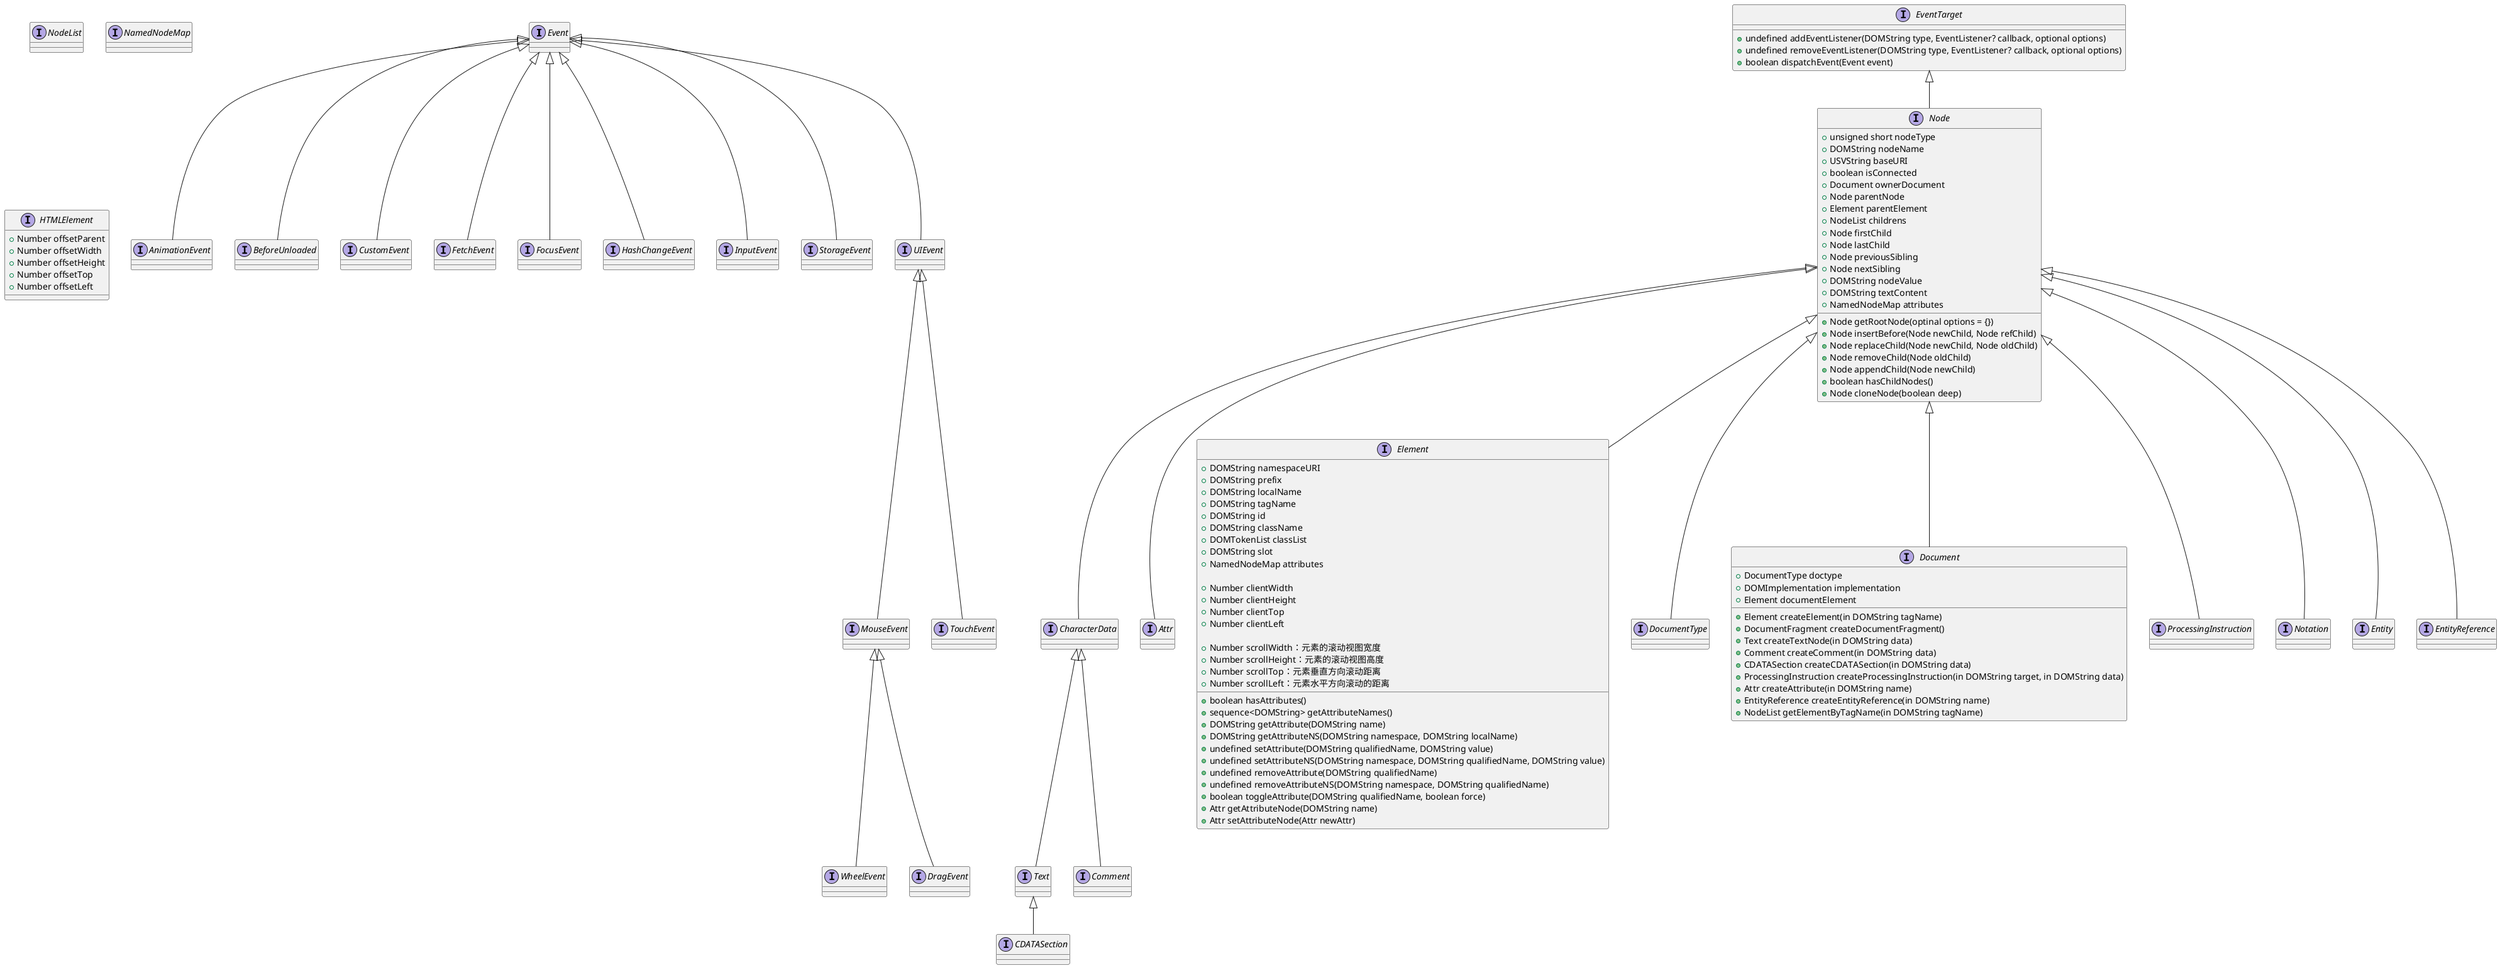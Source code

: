 @startuml DOM
    interface Event {}
    interface AnimationEvent {}
    interface BeforeUnloaded {}
    interface CustomEvent {}
    interface FetchEvent {}
    interface FocusEvent {}
    interface HashChangeEvent {}
    interface InputEvent {}
    interface StorageEvent {}
    interface UIEvent {}
    interface MouseEvent {}
    interface TouchEvent {}
    interface WheelEvent {}
    interface DragEvent {}

    Event <|-- AnimationEvent
    Event <|-- BeforeUnloaded
    Event <|-- CustomEvent
    Event <|-- FetchEvent
    Event <|-- FocusEvent
    Event <|-- HashChangeEvent
    Event <|-- InputEvent
    Event <|-- StorageEvent
    Event <|-- UIEvent
    UIEvent <|-- TouchEvent
    UIEvent <|-- MouseEvent
    MouseEvent <|-- WheelEvent
    MouseEvent <|-- DragEvent

    interface EventTarget {
        + undefined addEventListener(DOMString type, EventListener? callback, optional options)
        + undefined removeEventListener(DOMString type, EventListener? callback, optional options)
        + boolean dispatchEvent(Event event)
    }
    interface CustomEvent {}
    interface NodeList {}
    interface NamedNodeMap {}
    interface Node {
        + unsigned short nodeType
        + DOMString nodeName
        + USVString baseURI
        + boolean isConnected
        + Document ownerDocument
        + Node parentNode
        + Element parentElement
        + NodeList childrens
        + Node firstChild
        + Node lastChild
        + Node previousSibling
        + Node nextSibling
        + DOMString nodeValue
        + DOMString textContent
        + NamedNodeMap attributes
        + Node getRootNode(optinal options = {})
        + Node insertBefore(Node newChild, Node refChild)
        + Node replaceChild(Node newChild, Node oldChild)
        + Node removeChild(Node oldChild)
        + Node appendChild(Node newChild)
        + boolean hasChildNodes()
        + Node cloneNode(boolean deep)
    }
    interface CharacterData {}
    interface Attr {}
    interface Element {
        + DOMString namespaceURI
        + DOMString prefix
        + DOMString localName
        + DOMString tagName
        + DOMString id
        + DOMString className
        + DOMTokenList classList
        + DOMString slot
        + NamedNodeMap attributes

        + Number clientWidth
        + Number clientHeight
        + Number clientTop
        + Number clientLeft

        + Number scrollWidth：元素的滚动视图宽度
        + Number scrollHeight：元素的滚动视图高度
        + Number scrollTop：元素垂直方向滚动距离
        + Number scrollLeft：元素水平方向滚动的距离

        + boolean hasAttributes()
        + sequence<DOMString> getAttributeNames()
        + DOMString getAttribute(DOMString name)
        + DOMString getAttributeNS(DOMString namespace, DOMString localName)
        + undefined setAttribute(DOMString qualifiedName, DOMString value)
        + undefined setAttributeNS(DOMString namespace, DOMString qualifiedName, DOMString value)
        + undefined removeAttribute(DOMString qualifiedName)
        + undefined removeAttributeNS(DOMString namespace, DOMString qualifiedName)
        + boolean toggleAttribute(DOMString qualifiedName, boolean force)
        + Attr getAttributeNode(DOMString name)
        + Attr setAttributeNode(Attr newAttr)
    }
    interface DocumentType {}
    interface Document {
        + DocumentType doctype
        + DOMImplementation implementation
        + Element documentElement
        + Element createElement(in DOMString tagName)
        + DocumentFragment createDocumentFragment()
        + Text createTextNode(in DOMString data)
        + Comment createComment(in DOMString data)
        + CDATASection createCDATASection(in DOMString data)
        + ProcessingInstruction createProcessingInstruction(in DOMString target, in DOMString data)
        + Attr createAttribute(in DOMString name)
        + EntityReference createEntityReference(in DOMString name)
        + NodeList getElementByTagName(in DOMString tagName)
    }
    interface ProcessingInstruction {}
    interface Notation {}
    interface Entity {}
    interface EntityReference {}

    interface Text {}
    interface Comment {}

    interface CDATASection {}

    interface HTMLElement {
        + Number offsetParent
        + Number offsetWidth
        + Number offsetHeight
        + Number offsetTop
        + Number offsetLeft
    }

    EventTarget <|-- Node
    Node <|-- CharacterData
    Node <|-- Attr
    Node <|-- Element
    Node <|-- DocumentType
    Node <|-- Document
    Node <|-- ProcessingInstruction
    Node <|-- Notation
    Node <|-- Entity
    Node <|-- EntityReference
    CharacterData <|-- Text
    CharacterData <|-- Comment
    Text <|-- CDATASection



@enduml
